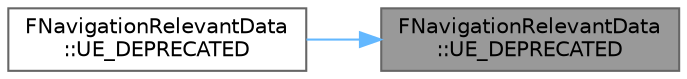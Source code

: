 digraph "FNavigationRelevantData::UE_DEPRECATED"
{
 // INTERACTIVE_SVG=YES
 // LATEX_PDF_SIZE
  bgcolor="transparent";
  edge [fontname=Helvetica,fontsize=10,labelfontname=Helvetica,labelfontsize=10];
  node [fontname=Helvetica,fontsize=10,shape=box,height=0.2,width=0.4];
  rankdir="RL";
  Node1 [id="Node000001",label="FNavigationRelevantData\l::UE_DEPRECATED",height=0.2,width=0.4,color="gray40", fillcolor="grey60", style="filled", fontcolor="black",tooltip=" "];
  Node1 -> Node2 [id="edge1_Node000001_Node000002",dir="back",color="steelblue1",style="solid",tooltip=" "];
  Node2 [id="Node000002",label="FNavigationRelevantData\l::UE_DEPRECATED",height=0.2,width=0.4,color="grey40", fillcolor="white", style="filled",URL="$dd/d79/structFNavigationRelevantData.html#aaf4cb4832f5d5b7c069cc9018e1d8fb2",tooltip=" "];
}
